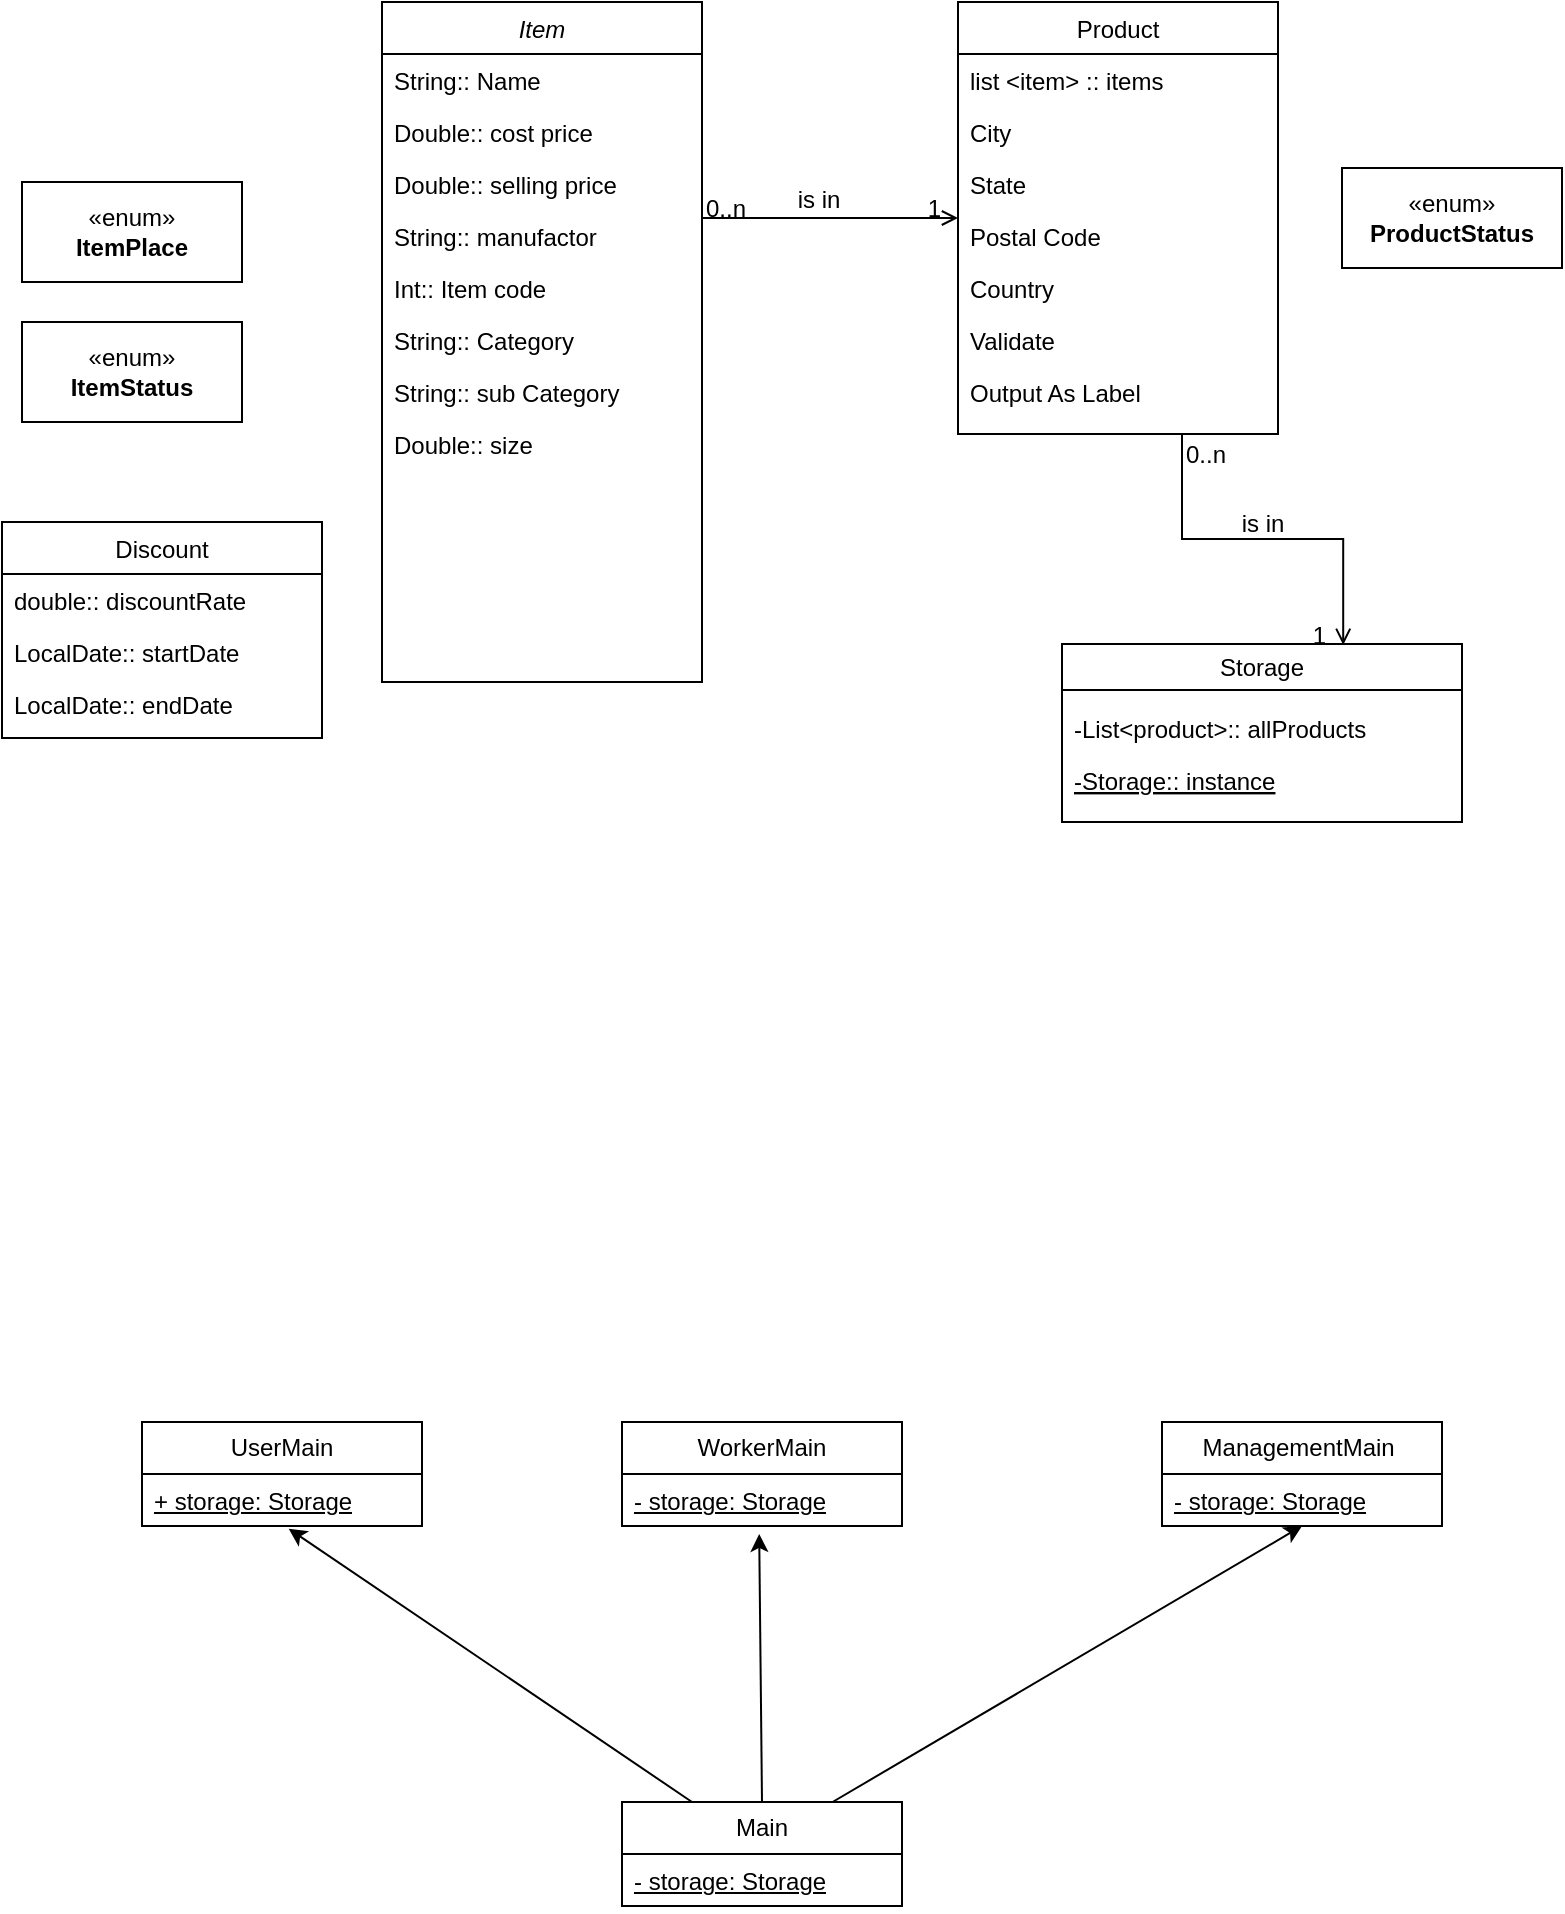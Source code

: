 <mxfile version="24.4.13" type="github" pages="2">
  <diagram id="C5RBs43oDa-KdzZeNtuy" name="Page-1">
    <mxGraphModel dx="1248" dy="592" grid="1" gridSize="10" guides="1" tooltips="1" connect="1" arrows="1" fold="1" page="1" pageScale="1" pageWidth="827" pageHeight="1169" math="0" shadow="0">
      <root>
        <mxCell id="WIyWlLk6GJQsqaUBKTNV-0" />
        <mxCell id="WIyWlLk6GJQsqaUBKTNV-1" parent="WIyWlLk6GJQsqaUBKTNV-0" />
        <mxCell id="zkfFHV4jXpPFQw0GAbJ--0" value="Item" style="swimlane;fontStyle=2;align=center;verticalAlign=top;childLayout=stackLayout;horizontal=1;startSize=26;horizontalStack=0;resizeParent=1;resizeLast=0;collapsible=1;marginBottom=0;rounded=0;shadow=0;strokeWidth=1;" parent="WIyWlLk6GJQsqaUBKTNV-1" vertex="1">
          <mxGeometry x="220" y="120" width="160" height="340" as="geometry">
            <mxRectangle x="230" y="140" width="160" height="26" as="alternateBounds" />
          </mxGeometry>
        </mxCell>
        <mxCell id="zkfFHV4jXpPFQw0GAbJ--1" value="String:: Name" style="text;align=left;verticalAlign=top;spacingLeft=4;spacingRight=4;overflow=hidden;rotatable=0;points=[[0,0.5],[1,0.5]];portConstraint=eastwest;" parent="zkfFHV4jXpPFQw0GAbJ--0" vertex="1">
          <mxGeometry y="26" width="160" height="26" as="geometry" />
        </mxCell>
        <mxCell id="zkfFHV4jXpPFQw0GAbJ--2" value="Double:: cost price" style="text;align=left;verticalAlign=top;spacingLeft=4;spacingRight=4;overflow=hidden;rotatable=0;points=[[0,0.5],[1,0.5]];portConstraint=eastwest;rounded=0;shadow=0;html=0;" parent="zkfFHV4jXpPFQw0GAbJ--0" vertex="1">
          <mxGeometry y="52" width="160" height="26" as="geometry" />
        </mxCell>
        <mxCell id="zkfFHV4jXpPFQw0GAbJ--3" value="Double:: selling price" style="text;align=left;verticalAlign=top;spacingLeft=4;spacingRight=4;overflow=hidden;rotatable=0;points=[[0,0.5],[1,0.5]];portConstraint=eastwest;rounded=0;shadow=0;html=0;" parent="zkfFHV4jXpPFQw0GAbJ--0" vertex="1">
          <mxGeometry y="78" width="160" height="26" as="geometry" />
        </mxCell>
        <mxCell id="8FeLKsEoAM3daVIj0sO9-1" value="String:: manufactor" style="text;align=left;verticalAlign=top;spacingLeft=4;spacingRight=4;overflow=hidden;rotatable=0;points=[[0,0.5],[1,0.5]];portConstraint=eastwest;rounded=0;shadow=0;html=0;" parent="zkfFHV4jXpPFQw0GAbJ--0" vertex="1">
          <mxGeometry y="104" width="160" height="26" as="geometry" />
        </mxCell>
        <mxCell id="8FeLKsEoAM3daVIj0sO9-3" value="Int:: Item code" style="text;align=left;verticalAlign=top;spacingLeft=4;spacingRight=4;overflow=hidden;rotatable=0;points=[[0,0.5],[1,0.5]];portConstraint=eastwest;rounded=0;shadow=0;html=0;" parent="zkfFHV4jXpPFQw0GAbJ--0" vertex="1">
          <mxGeometry y="130" width="160" height="26" as="geometry" />
        </mxCell>
        <mxCell id="8FeLKsEoAM3daVIj0sO9-4" value="String:: Category" style="text;align=left;verticalAlign=top;spacingLeft=4;spacingRight=4;overflow=hidden;rotatable=0;points=[[0,0.5],[1,0.5]];portConstraint=eastwest;rounded=0;shadow=0;html=0;" parent="zkfFHV4jXpPFQw0GAbJ--0" vertex="1">
          <mxGeometry y="156" width="160" height="26" as="geometry" />
        </mxCell>
        <mxCell id="8FeLKsEoAM3daVIj0sO9-7" value="String:: sub Category" style="text;align=left;verticalAlign=top;spacingLeft=4;spacingRight=4;overflow=hidden;rotatable=0;points=[[0,0.5],[1,0.5]];portConstraint=eastwest;rounded=0;shadow=0;html=0;" parent="zkfFHV4jXpPFQw0GAbJ--0" vertex="1">
          <mxGeometry y="182" width="160" height="26" as="geometry" />
        </mxCell>
        <mxCell id="8FeLKsEoAM3daVIj0sO9-5" value="Double:: size" style="text;align=left;verticalAlign=top;spacingLeft=4;spacingRight=4;overflow=hidden;rotatable=0;points=[[0,0.5],[1,0.5]];portConstraint=eastwest;rounded=0;shadow=0;html=0;" parent="zkfFHV4jXpPFQw0GAbJ--0" vertex="1">
          <mxGeometry y="208" width="160" height="26" as="geometry" />
        </mxCell>
        <mxCell id="zkfFHV4jXpPFQw0GAbJ--6" value="Discount" style="swimlane;fontStyle=0;align=center;verticalAlign=top;childLayout=stackLayout;horizontal=1;startSize=26;horizontalStack=0;resizeParent=1;resizeLast=0;collapsible=1;marginBottom=0;rounded=0;shadow=0;strokeWidth=1;" parent="WIyWlLk6GJQsqaUBKTNV-1" vertex="1">
          <mxGeometry x="30" y="380" width="160" height="108" as="geometry">
            <mxRectangle x="130" y="380" width="160" height="26" as="alternateBounds" />
          </mxGeometry>
        </mxCell>
        <mxCell id="zkfFHV4jXpPFQw0GAbJ--7" value="double:: discountRate" style="text;align=left;verticalAlign=top;spacingLeft=4;spacingRight=4;overflow=hidden;rotatable=0;points=[[0,0.5],[1,0.5]];portConstraint=eastwest;" parent="zkfFHV4jXpPFQw0GAbJ--6" vertex="1">
          <mxGeometry y="26" width="160" height="26" as="geometry" />
        </mxCell>
        <mxCell id="zkfFHV4jXpPFQw0GAbJ--8" value="LocalDate:: startDate" style="text;align=left;verticalAlign=top;spacingLeft=4;spacingRight=4;overflow=hidden;rotatable=0;points=[[0,0.5],[1,0.5]];portConstraint=eastwest;rounded=0;shadow=0;html=0;" parent="zkfFHV4jXpPFQw0GAbJ--6" vertex="1">
          <mxGeometry y="52" width="160" height="26" as="geometry" />
        </mxCell>
        <mxCell id="zkfFHV4jXpPFQw0GAbJ--10" value="LocalDate:: endDate" style="text;align=left;verticalAlign=top;spacingLeft=4;spacingRight=4;overflow=hidden;rotatable=0;points=[[0,0.5],[1,0.5]];portConstraint=eastwest;fontStyle=0" parent="zkfFHV4jXpPFQw0GAbJ--6" vertex="1">
          <mxGeometry y="78" width="160" height="26" as="geometry" />
        </mxCell>
        <mxCell id="zkfFHV4jXpPFQw0GAbJ--17" value="Product" style="swimlane;fontStyle=0;align=center;verticalAlign=top;childLayout=stackLayout;horizontal=1;startSize=26;horizontalStack=0;resizeParent=1;resizeLast=0;collapsible=1;marginBottom=0;rounded=0;shadow=0;strokeWidth=1;" parent="WIyWlLk6GJQsqaUBKTNV-1" vertex="1">
          <mxGeometry x="508" y="120" width="160" height="216" as="geometry">
            <mxRectangle x="550" y="140" width="160" height="26" as="alternateBounds" />
          </mxGeometry>
        </mxCell>
        <mxCell id="zkfFHV4jXpPFQw0GAbJ--18" value="list &lt;item&gt; :: items " style="text;align=left;verticalAlign=top;spacingLeft=4;spacingRight=4;overflow=hidden;rotatable=0;points=[[0,0.5],[1,0.5]];portConstraint=eastwest;" parent="zkfFHV4jXpPFQw0GAbJ--17" vertex="1">
          <mxGeometry y="26" width="160" height="26" as="geometry" />
        </mxCell>
        <mxCell id="zkfFHV4jXpPFQw0GAbJ--19" value="City" style="text;align=left;verticalAlign=top;spacingLeft=4;spacingRight=4;overflow=hidden;rotatable=0;points=[[0,0.5],[1,0.5]];portConstraint=eastwest;rounded=0;shadow=0;html=0;" parent="zkfFHV4jXpPFQw0GAbJ--17" vertex="1">
          <mxGeometry y="52" width="160" height="26" as="geometry" />
        </mxCell>
        <mxCell id="zkfFHV4jXpPFQw0GAbJ--20" value="State" style="text;align=left;verticalAlign=top;spacingLeft=4;spacingRight=4;overflow=hidden;rotatable=0;points=[[0,0.5],[1,0.5]];portConstraint=eastwest;rounded=0;shadow=0;html=0;" parent="zkfFHV4jXpPFQw0GAbJ--17" vertex="1">
          <mxGeometry y="78" width="160" height="26" as="geometry" />
        </mxCell>
        <mxCell id="zkfFHV4jXpPFQw0GAbJ--21" value="Postal Code" style="text;align=left;verticalAlign=top;spacingLeft=4;spacingRight=4;overflow=hidden;rotatable=0;points=[[0,0.5],[1,0.5]];portConstraint=eastwest;rounded=0;shadow=0;html=0;" parent="zkfFHV4jXpPFQw0GAbJ--17" vertex="1">
          <mxGeometry y="104" width="160" height="26" as="geometry" />
        </mxCell>
        <mxCell id="zkfFHV4jXpPFQw0GAbJ--22" value="Country" style="text;align=left;verticalAlign=top;spacingLeft=4;spacingRight=4;overflow=hidden;rotatable=0;points=[[0,0.5],[1,0.5]];portConstraint=eastwest;rounded=0;shadow=0;html=0;" parent="zkfFHV4jXpPFQw0GAbJ--17" vertex="1">
          <mxGeometry y="130" width="160" height="26" as="geometry" />
        </mxCell>
        <mxCell id="zkfFHV4jXpPFQw0GAbJ--24" value="Validate" style="text;align=left;verticalAlign=top;spacingLeft=4;spacingRight=4;overflow=hidden;rotatable=0;points=[[0,0.5],[1,0.5]];portConstraint=eastwest;" parent="zkfFHV4jXpPFQw0GAbJ--17" vertex="1">
          <mxGeometry y="156" width="160" height="26" as="geometry" />
        </mxCell>
        <mxCell id="zkfFHV4jXpPFQw0GAbJ--25" value="Output As Label" style="text;align=left;verticalAlign=top;spacingLeft=4;spacingRight=4;overflow=hidden;rotatable=0;points=[[0,0.5],[1,0.5]];portConstraint=eastwest;" parent="zkfFHV4jXpPFQw0GAbJ--17" vertex="1">
          <mxGeometry y="182" width="160" height="26" as="geometry" />
        </mxCell>
        <mxCell id="zkfFHV4jXpPFQw0GAbJ--26" value="" style="endArrow=open;shadow=0;strokeWidth=1;rounded=0;curved=0;endFill=1;edgeStyle=elbowEdgeStyle;elbow=vertical;" parent="WIyWlLk6GJQsqaUBKTNV-1" source="zkfFHV4jXpPFQw0GAbJ--0" target="zkfFHV4jXpPFQw0GAbJ--17" edge="1">
          <mxGeometry x="0.5" y="41" relative="1" as="geometry">
            <mxPoint x="380" y="192" as="sourcePoint" />
            <mxPoint x="540" y="192" as="targetPoint" />
            <mxPoint x="-40" y="32" as="offset" />
          </mxGeometry>
        </mxCell>
        <mxCell id="zkfFHV4jXpPFQw0GAbJ--27" value="0..n" style="resizable=0;align=left;verticalAlign=bottom;labelBackgroundColor=none;fontSize=12;" parent="zkfFHV4jXpPFQw0GAbJ--26" connectable="0" vertex="1">
          <mxGeometry x="-1" relative="1" as="geometry">
            <mxPoint y="4" as="offset" />
          </mxGeometry>
        </mxCell>
        <mxCell id="zkfFHV4jXpPFQw0GAbJ--28" value="1" style="resizable=0;align=right;verticalAlign=bottom;labelBackgroundColor=none;fontSize=12;" parent="zkfFHV4jXpPFQw0GAbJ--26" connectable="0" vertex="1">
          <mxGeometry x="1" relative="1" as="geometry">
            <mxPoint x="-7" y="4" as="offset" />
          </mxGeometry>
        </mxCell>
        <mxCell id="zkfFHV4jXpPFQw0GAbJ--29" value="is in" style="text;html=1;resizable=0;points=[];;align=center;verticalAlign=middle;labelBackgroundColor=none;rounded=0;shadow=0;strokeWidth=1;fontSize=12;" parent="zkfFHV4jXpPFQw0GAbJ--26" vertex="1" connectable="0">
          <mxGeometry x="0.5" y="49" relative="1" as="geometry">
            <mxPoint x="-38" y="40" as="offset" />
          </mxGeometry>
        </mxCell>
        <mxCell id="3jX1HtjLIPJbaOCb-IuX-0" value="&lt;span style=&quot;font-weight: normal;&quot;&gt;Storage&lt;/span&gt;" style="swimlane;whiteSpace=wrap;html=1;" parent="WIyWlLk6GJQsqaUBKTNV-1" vertex="1">
          <mxGeometry x="560" y="441" width="200" height="89" as="geometry" />
        </mxCell>
        <mxCell id="_rY0jzYnKxN5MCPUMpiF-1" value="-List&lt;product&gt;:: allProducts" style="text;align=left;verticalAlign=top;spacingLeft=4;spacingRight=4;overflow=hidden;rotatable=0;points=[[0,0.5],[1,0.5]];portConstraint=eastwest;rounded=0;shadow=0;html=0;" vertex="1" parent="3jX1HtjLIPJbaOCb-IuX-0">
          <mxGeometry y="29" width="160" height="26" as="geometry" />
        </mxCell>
        <mxCell id="_rY0jzYnKxN5MCPUMpiF-2" value="-Storage:: instance" style="text;align=left;verticalAlign=top;spacingLeft=4;spacingRight=4;overflow=hidden;rotatable=0;points=[[0,0.5],[1,0.5]];portConstraint=eastwest;rounded=0;shadow=0;html=0;fontStyle=4" vertex="1" parent="3jX1HtjLIPJbaOCb-IuX-0">
          <mxGeometry y="55" width="160" height="26" as="geometry" />
        </mxCell>
        <mxCell id="3jX1HtjLIPJbaOCb-IuX-2" value="" style="endArrow=open;shadow=0;strokeWidth=1;rounded=0;curved=0;endFill=1;edgeStyle=elbowEdgeStyle;elbow=vertical;entryX=0.703;entryY=0.005;entryDx=0;entryDy=0;entryPerimeter=0;" parent="WIyWlLk6GJQsqaUBKTNV-1" target="3jX1HtjLIPJbaOCb-IuX-0" edge="1">
          <mxGeometry x="0.5" y="41" relative="1" as="geometry">
            <mxPoint x="620" y="336" as="sourcePoint" />
            <mxPoint x="748" y="336" as="targetPoint" />
            <mxPoint x="-40" y="32" as="offset" />
          </mxGeometry>
        </mxCell>
        <mxCell id="3jX1HtjLIPJbaOCb-IuX-3" value="0..n" style="resizable=0;align=left;verticalAlign=bottom;labelBackgroundColor=none;fontSize=12;" parent="3jX1HtjLIPJbaOCb-IuX-2" connectable="0" vertex="1">
          <mxGeometry x="-1" relative="1" as="geometry">
            <mxPoint y="19" as="offset" />
          </mxGeometry>
        </mxCell>
        <mxCell id="3jX1HtjLIPJbaOCb-IuX-4" value="1" style="resizable=0;align=right;verticalAlign=bottom;labelBackgroundColor=none;fontSize=12;" parent="3jX1HtjLIPJbaOCb-IuX-2" connectable="0" vertex="1">
          <mxGeometry x="1" relative="1" as="geometry">
            <mxPoint x="-7" y="4" as="offset" />
          </mxGeometry>
        </mxCell>
        <mxCell id="3jX1HtjLIPJbaOCb-IuX-5" value="is in" style="text;html=1;resizable=0;points=[];;align=center;verticalAlign=middle;labelBackgroundColor=none;rounded=0;shadow=0;strokeWidth=1;fontSize=12;" parent="3jX1HtjLIPJbaOCb-IuX-2" vertex="1" connectable="0">
          <mxGeometry x="0.5" y="49" relative="1" as="geometry">
            <mxPoint x="-90" y="-14" as="offset" />
          </mxGeometry>
        </mxCell>
        <mxCell id="3jX1HtjLIPJbaOCb-IuX-6" value="«enum»&lt;br&gt;&lt;b&gt;ItemStatus&lt;/b&gt;" style="html=1;whiteSpace=wrap;" parent="WIyWlLk6GJQsqaUBKTNV-1" vertex="1">
          <mxGeometry x="40" y="280" width="110" height="50" as="geometry" />
        </mxCell>
        <mxCell id="3jX1HtjLIPJbaOCb-IuX-7" value="«enum»&lt;br&gt;&lt;b&gt;ItemPlace&lt;/b&gt;" style="html=1;whiteSpace=wrap;" parent="WIyWlLk6GJQsqaUBKTNV-1" vertex="1">
          <mxGeometry x="40" y="210" width="110" height="50" as="geometry" />
        </mxCell>
        <mxCell id="3jX1HtjLIPJbaOCb-IuX-8" value="«enum»&lt;br&gt;&lt;b&gt;ProductStatus&lt;/b&gt;" style="html=1;whiteSpace=wrap;" parent="WIyWlLk6GJQsqaUBKTNV-1" vertex="1">
          <mxGeometry x="700" y="203" width="110" height="50" as="geometry" />
        </mxCell>
        <mxCell id="3jX1HtjLIPJbaOCb-IuX-10" value="UserMain" style="swimlane;fontStyle=0;childLayout=stackLayout;horizontal=1;startSize=26;fillColor=none;horizontalStack=0;resizeParent=1;resizeParentMax=0;resizeLast=0;collapsible=1;marginBottom=0;whiteSpace=wrap;html=1;" parent="WIyWlLk6GJQsqaUBKTNV-1" vertex="1">
          <mxGeometry x="100" y="830" width="140" height="52" as="geometry" />
        </mxCell>
        <mxCell id="3jX1HtjLIPJbaOCb-IuX-11" value="&lt;u&gt;+ storage: Storage&lt;/u&gt;" style="text;strokeColor=none;fillColor=none;align=left;verticalAlign=top;spacingLeft=4;spacingRight=4;overflow=hidden;rotatable=0;points=[[0,0.5],[1,0.5]];portConstraint=eastwest;whiteSpace=wrap;html=1;" parent="3jX1HtjLIPJbaOCb-IuX-10" vertex="1">
          <mxGeometry y="26" width="140" height="26" as="geometry" />
        </mxCell>
        <mxCell id="3jX1HtjLIPJbaOCb-IuX-14" value="WorkerMain" style="swimlane;fontStyle=0;childLayout=stackLayout;horizontal=1;startSize=26;fillColor=none;horizontalStack=0;resizeParent=1;resizeParentMax=0;resizeLast=0;collapsible=1;marginBottom=0;whiteSpace=wrap;html=1;" parent="WIyWlLk6GJQsqaUBKTNV-1" vertex="1">
          <mxGeometry x="340" y="830" width="140" height="52" as="geometry" />
        </mxCell>
        <mxCell id="3jX1HtjLIPJbaOCb-IuX-15" value="&lt;u&gt;- storage: Storage&lt;/u&gt;" style="text;strokeColor=none;fillColor=none;align=left;verticalAlign=top;spacingLeft=4;spacingRight=4;overflow=hidden;rotatable=0;points=[[0,0.5],[1,0.5]];portConstraint=eastwest;whiteSpace=wrap;html=1;" parent="3jX1HtjLIPJbaOCb-IuX-14" vertex="1">
          <mxGeometry y="26" width="140" height="26" as="geometry" />
        </mxCell>
        <mxCell id="3jX1HtjLIPJbaOCb-IuX-18" value="ManagementMain&amp;nbsp;" style="swimlane;fontStyle=0;childLayout=stackLayout;horizontal=1;startSize=26;fillColor=none;horizontalStack=0;resizeParent=1;resizeParentMax=0;resizeLast=0;collapsible=1;marginBottom=0;whiteSpace=wrap;html=1;" parent="WIyWlLk6GJQsqaUBKTNV-1" vertex="1">
          <mxGeometry x="610" y="830" width="140" height="52" as="geometry" />
        </mxCell>
        <mxCell id="3jX1HtjLIPJbaOCb-IuX-19" value="&lt;u&gt;- storage: Storage&lt;/u&gt;" style="text;strokeColor=none;fillColor=none;align=left;verticalAlign=top;spacingLeft=4;spacingRight=4;overflow=hidden;rotatable=0;points=[[0,0.5],[1,0.5]];portConstraint=eastwest;whiteSpace=wrap;html=1;" parent="3jX1HtjLIPJbaOCb-IuX-18" vertex="1">
          <mxGeometry y="26" width="140" height="26" as="geometry" />
        </mxCell>
        <mxCell id="3jX1HtjLIPJbaOCb-IuX-23" value="Main" style="swimlane;fontStyle=0;childLayout=stackLayout;horizontal=1;startSize=26;fillColor=none;horizontalStack=0;resizeParent=1;resizeParentMax=0;resizeLast=0;collapsible=1;marginBottom=0;whiteSpace=wrap;html=1;" parent="WIyWlLk6GJQsqaUBKTNV-1" vertex="1">
          <mxGeometry x="340" y="1020" width="140" height="52" as="geometry" />
        </mxCell>
        <mxCell id="3jX1HtjLIPJbaOCb-IuX-24" value="&lt;u&gt;- storage: Storage&lt;/u&gt;" style="text;strokeColor=none;fillColor=none;align=left;verticalAlign=top;spacingLeft=4;spacingRight=4;overflow=hidden;rotatable=0;points=[[0,0.5],[1,0.5]];portConstraint=eastwest;whiteSpace=wrap;html=1;" parent="3jX1HtjLIPJbaOCb-IuX-23" vertex="1">
          <mxGeometry y="26" width="140" height="26" as="geometry" />
        </mxCell>
        <mxCell id="3jX1HtjLIPJbaOCb-IuX-27" value="" style="endArrow=classic;html=1;rounded=0;exitX=0.5;exitY=0;exitDx=0;exitDy=0;entryX=0.49;entryY=0.923;entryDx=0;entryDy=0;entryPerimeter=0;" parent="WIyWlLk6GJQsqaUBKTNV-1" source="3jX1HtjLIPJbaOCb-IuX-23" edge="1">
          <mxGeometry width="50" height="50" relative="1" as="geometry">
            <mxPoint x="400" y="870" as="sourcePoint" />
            <mxPoint x="408.6" y="885.998" as="targetPoint" />
          </mxGeometry>
        </mxCell>
        <mxCell id="3jX1HtjLIPJbaOCb-IuX-28" value="" style="endArrow=classic;html=1;rounded=0;exitX=0.25;exitY=0;exitDx=0;exitDy=0;entryX=0.524;entryY=1.051;entryDx=0;entryDy=0;entryPerimeter=0;" parent="WIyWlLk6GJQsqaUBKTNV-1" source="3jX1HtjLIPJbaOCb-IuX-23" target="3jX1HtjLIPJbaOCb-IuX-11" edge="1">
          <mxGeometry width="50" height="50" relative="1" as="geometry">
            <mxPoint x="170.7" y="1020" as="sourcePoint" />
            <mxPoint x="169.7" y="912" as="targetPoint" />
          </mxGeometry>
        </mxCell>
        <mxCell id="3jX1HtjLIPJbaOCb-IuX-29" value="" style="endArrow=classic;html=1;rounded=0;exitX=0.25;exitY=0;exitDx=0;exitDy=0;entryX=0.5;entryY=1;entryDx=0;entryDy=0;" parent="WIyWlLk6GJQsqaUBKTNV-1" target="3jX1HtjLIPJbaOCb-IuX-18" edge="1">
          <mxGeometry width="50" height="50" relative="1" as="geometry">
            <mxPoint x="445.3" y="1020" as="sourcePoint" />
            <mxPoint x="678.6" y="915.326" as="targetPoint" />
          </mxGeometry>
        </mxCell>
      </root>
    </mxGraphModel>
  </diagram>
  <diagram id="-p2T4X8e8RX_tb9OO1tH" name="Page-2">
    <mxGraphModel dx="1248" dy="-508" grid="1" gridSize="10" guides="1" tooltips="1" connect="1" arrows="1" fold="1" page="1" pageScale="1" pageWidth="850" pageHeight="1100" math="0" shadow="0">
      <root>
        <mxCell id="0" />
        <mxCell id="1" parent="0" />
        <UserObject label="package Classes;&lt;br&gt;&lt;br&gt;import java.util.HashMap;&lt;br&gt;&lt;br&gt;public class Product {&lt;br&gt;    private HashMap items;&lt;br&gt;    private int quantityInStore;&lt;br&gt;    private int quantityInWarehouse;&lt;br&gt;    private int minimumQuantityForAlert;&lt;br&gt;    private Discount discount;&lt;br&gt;    private String productName;&lt;br&gt;    private String category;&lt;br&gt;    private String sub_category;&lt;br&gt;    private ProductStatus status;&lt;br&gt;    private double size;&lt;br&gt;&lt;div&gt;&lt;br/&gt;&lt;/div&gt;" link="package Classes;&#xa;&#xa;import java.util.HashMap;&#xa;&#xa;public class Product {&#xa;    private HashMap items;&#xa;    private int quantityInStore;&#xa;    private int quantityInWarehouse;&#xa;    private int minimumQuantityForAlert;&#xa;    private Discount discount;&#xa;    private String productName;&#xa;    private String category;&#xa;    private String sub_category;&#xa;    private ProductStatus status;&#xa;    private double size;&#xa;&#xa;&#xa;    public Product(Item firstItem) {&#xa;        this.items = new HashMap&amp;lt;&amp;gt;();&#xa;        addItem(firstItem);&#xa;        productName=firstItem.getName();&#xa;        category=firstItem.getCategory();&#xa;        sub_category=firstItem.getSub_category();&#xa;        size=firstItem.getSize();&#xa;        status=ProductStatus.InStorage;&#xa;        quantityInStore=0;&#xa;        quantityInWarehouse=0;&#xa;    }&#xa;    public void set_minimum(int minimum){&#xa;        minimumQuantityForAlert=minimum;&#xa;    }&#xa;&#xa;    public HashMap getItems() {&#xa;        return items;&#xa;    }&#xa;&#xa;    public int getQuantityInStore() {&#xa;        return quantityInStore;&#xa;    }&#xa;&#xa;    public void addItem(Item new_item) {&#xa;        if (new_item != null &amp;amp;&amp;amp; !(items.containsKey(new_item.getItem_code()))) {&#xa;&#xa;            items.put(new_item.getItem_code(),new_item);&#xa;            if (new_item.getStored() == ItemPlace.Store)&#xa;                quantityInStore++;&#xa;            if (new_item.getStored() == ItemPlace.Warehouse)&#xa;                quantityInWarehouse++;&#xa;        }&#xa;&#xa;    }&#xa;    public void removeItem(Item item, ItemStatus Itemstatus) {&#xa;        if (item != null &amp;amp;&amp;amp; items.containsKey(item.getItem_code())) {&#xa;            item.setStatus(Itemstatus); // Change status to &quot;Removed&quot;&#xa;            // Update quantity and amounts in other classes accordingly&#xa;            if (item.getStored() == ItemPlace.Store) {&#xa;                quantityInStore--;&#xa;            } else if (item.getStored() == ItemPlace.Warehouse) {&#xa;                quantityInWarehouse--;&#xa;            }&#xa;        }&#xa;        check_quantity();&#xa;        if(getTotalQuantity()&amp;lt;=0){&#xa;            status=ProductStatus.NotinStorage;&#xa;        }&#xa;    }&#xa;&#xa;    public int getQuantityInWarehouse() {&#xa;        return quantityInWarehouse;&#xa;    }&#xa;&#xa;&#xa;    public int getMinimumQuantityForAlert() {&#xa;        return minimumQuantityForAlert;&#xa;    }&#xa;&#xa;    public int getTotalQuantity() {&#xa;        return quantityInStore + quantityInWarehouse;&#xa;    }&#xa;&#xa;&#xa;    public void applyDiscount(Discount new_discount) {&#xa;        if (new_discount.isDiscountActive()) {&#xa;            for (Item item : items.values()) {&#xa;                double discountedPrice = item.getCostPrice() * (1 - new_discount.getDiscountRate());&#xa;                item.setSellingPrice(discountedPrice);&#xa;            }&#xa;        }&#xa;    }&#xa;&#xa;&#xa;    public void check_quantity(){&#xa;        if (getTotalQuantity() &amp;lt; minimumQuantityForAlert) {&#xa;            System.out.println(&quot;Alert: The total quantity of product &#39;&quot; + productName + &quot;&#39; is below the minimum threshold. Current total quantity: &quot; + getTotalQuantity());&#xa;        }&#xa;    }&#xa;&#xa;    public String getCategory() {&#xa;        return category;&#xa;    }&#xa;&#xa;    public String getSubCategory() {&#xa;        return sub_category;&#xa;    }&#xa;&#xa;    public double getSize() {&#xa;        return size;&#xa;    }&#xa;&#xa;    public String getProductName() {&#xa;        return productName;&#xa;    }&#xa;&#xa;&#xa;    public Discount getDiscount() {&#xa;        return discount;&#xa;    }&#xa;&#xa;    public ProductStatus getStatus() {&#xa;        return status;&#xa;    }&#xa;}" id="Z_xMnSVpb8hNV6vIqgj2-1">
          <mxCell style="text;whiteSpace=wrap;html=1;" vertex="1" parent="1">
            <mxGeometry x="10" y="1140" width="430" height="250" as="geometry" />
          </mxCell>
        </UserObject>
        <UserObject label="package Classes;&#xa;&#xa;import java.util.ArrayList;&#xa;import java.util.List;&#xa;import java.util.stream.Collectors;&#xa;&#xa;public class Storage {&#xa;    private List allProducts;&#xa;    private static Storage instance;&#xa;&#xa;    public Storage() {&#xa;        allProducts = new ArrayList&amp;lt;&amp;gt;();&#xa;    }&#xa;    public static Storage getInstance() {&#xa;        if (instance == null) {&#xa;            instance = new Storage();&#xa;        }&#xa;        return instance;&#xa;    }&#xa;    public Product getProductByName(String name_product) {&#xa;        Product getproduct = null;&#xa;        for (Product product : allProducts) {&#xa;            if (product.getProductName().equals(name_product)) {&#xa;                getproduct = product;&#xa;            }&#xa;        }&#xa;        return getproduct;&#xa;    }&#xa;&#xa;    public void insertItem(Item newItem) {&#xa;        Product existingProduct = null;&#xa;        for (Product product : allProducts) {&#xa;            if (product.getCategory().equals(newItem.getCategory()) &amp;amp;&amp;amp;&#xa;                    product.getSubCategory().equals(newItem.getSub_category()) &amp;amp;&amp;amp;&#xa;                    product.getSize() == newItem.getSize()&amp;amp;&amp;amp;product.getProductName().equals(newItem.getItem_name()))&#xa;            {&#xa;                existingProduct = product;&#xa;                break;&#xa;            }&#xa;        }&#xa;&#xa;        if (existingProduct != null) {&#xa;            existingProduct.addItem(newItem);&#xa;        } else {&#xa;&#xa;            Product newProduct = new Product(newItem);&#xa;            newProduct.addItem(newItem);&#xa;            allProducts.add(newProduct);&#xa;        }&#xa;    }&#xa;     public boolean removeItem(String name_code, ItemStatus status) {&#xa;        for (Product product : allProducts) {&#xa;            Item item = product.getItems().get(name_code);&#xa;            if (item != null) {&#xa;                product.removeItem(item,status);&#xa;                return true;&#xa;            }&#xa;        }&#xa;         return false;&#xa;     }&#xa;&#xa;    public List getProductsBySubCategory(String subCategory) {&#xa;        return allProducts.stream()&#xa;                .filter(product -&amp;gt; product.getSubCategory().equalsIgnoreCase(subCategory))&#xa;                .collect(Collectors.toList());&#xa;    }&#xa;&#xa;    public List generateCategoryReport(String category) {&#xa;        return allProducts.stream()&#xa;                .filter(product -&amp;gt; product.getCategory().equalsIgnoreCase(category))&#xa;                .collect(Collectors.toList());&#xa;    }&#xa;&#xa;    public List generateExpiredProductsReport() {&#xa;        return allProducts.stream()&#xa;                .flatMap(product -&amp;gt; product.getItems().values().stream())  // שינוי כאן&#xa;                .filter(Item::isExpired)&#xa;                .collect(Collectors.toList());&#xa;    }&#xa;&#xa;    public List generateDefectiveProductsReport() {&#xa;        return allProducts.stream()&#xa;                .flatMap(product -&amp;gt; product.getItems().values().stream())  // שינוי כאן&#xa;                .filter(item -&amp;gt; item.getStatus() == ItemStatus.Defective)&#xa;                .collect(Collectors.toList());&#xa;    }&#xa;&#xa;    // Generate report for products below the minimum quantity&#xa;    public List generateBelowMinimumReport() {&#xa;        return allProducts.stream()&#xa;                .filter(product -&amp;gt; product.getTotalQuantity() &amp;lt; product.getMinimumQuantityForAlert())&#xa;                .collect(Collectors.toList());&#xa;    }&#xa;&#xa;    // Apply discount to specific category or products&#xa;    public void applyDiscountToCategory(String category, Discount discount) {&#xa;        for (Product product : allProducts) {&#xa;            if (product.getCategory().equalsIgnoreCase(category)) {&#xa;                product.applyDiscount(discount);&#xa;            }&#xa;        }&#xa;    }&#xa;&#xa;    public void applyDiscountToProduct(String productName, Discount discount) {&#xa;        for (Product product : allProducts) {&#xa;            if (product.getProductName().equalsIgnoreCase(productName)) {&#xa;                product.applyDiscount(discount);&#xa;            }&#xa;        }&#xa;    }&#xa;&#xa;    public List getAllProducts() {&#xa;        return allProducts;&#xa;    }&#xa;&#xa;    public List getProductsByCategory(String category) {&#xa;        return allProducts.stream()&#xa;                .filter(product -&amp;gt; product.getCategory().equalsIgnoreCase(category))&#xa;                .collect(Collectors.toList());&#xa;    }&#xa;&#xa;    public List getItemsByStatus(ItemStatus status) {&#xa;        List itemsByStatus = new ArrayList&amp;lt;&amp;gt;();&#xa;        for (Product product : allProducts) {&#xa;            for (Item item : product.getItems().values()) {&#xa;                if (item.getStatus() == status) {&#xa;                    itemsByStatus.add(item);&#xa;                }&#xa;            }&#xa;        }&#xa;        return itemsByStatus;&#xa;    }&#xa;&#xa;    public List getItemsByPlace(ItemPlace place) {&#xa;        List itemsByPlace = new ArrayList&amp;lt;&amp;gt;();&#xa;        for (Product product : allProducts) {&#xa;            for (Item item : product.getItems().values()) {&#xa;                if (item.getStored() == place) {&#xa;                    itemsByPlace.add(item);&#xa;                }&#xa;            }&#xa;        }&#xa;        return itemsByPlace;&#xa;    }&#xa;&#xa;    public Item getItemByCode(String itemCode) {&#xa;        for (Product product : allProducts) {&#xa;            for (Item item : product.getItems().values()) {&#xa;                if (item.getItem_code().equals(itemCode)) {&#xa;                    return item;&#xa;                }&#xa;            }&#xa;        }&#xa;        return null; // Item not found&#xa;    }&#xa;&#xa;    public int TotalQuantity() {&#xa;        int sum = 0;&#xa;        for (Product product : allProducts) {&#xa;            sum+=product.getTotalQuantity();&#xa;        }&#xa;        return sum;&#xa;    }&#xa;    public int TotalQuantityInStore() {&#xa;        int sum = 0;&#xa;        for (Product product : allProducts) {&#xa;            sum+=product.getQuantityInStore();&#xa;        }&#xa;        return sum;&#xa;    }&#xa;    public int TotalQuantityInWareHouse() {&#xa;        int sum = 0;&#xa;        for (Product product : allProducts) {&#xa;            sum+=product.getQuantityInWarehouse();&#xa;        }&#xa;        return sum;&#xa;    }&#xa;    public void setMinimumQuantityForProduct(String productName, int minimumQuantity) {&#xa;        Product product = getProductByName(productName);&#xa;        if (product != null) {&#xa;            product.set_minimum(minimumQuantity);&#xa;        } else {&#xa;            System.out.println(&quot;Product not found.&quot;);&#xa;        }&#xa;    }&#xa;&#xa;}" link="package Classes;&#xa;&#xa;import java.util.ArrayList;&#xa;import java.util.List;&#xa;import java.util.stream.Collectors;&#xa;&#xa;public class Storage {&#xa;    private List allProducts;&#xa;    private static Storage instance;&#xa;&#xa;    public Storage() {&#xa;        allProducts = new ArrayList&amp;lt;&amp;gt;();&#xa;    }&#xa;    public static Storage getInstance() {&#xa;        if (instance == null) {&#xa;            instance = new Storage();&#xa;        }&#xa;        return instance;&#xa;    }&#xa;    public Product getProductByName(String name_product) {&#xa;        Product getproduct = null;&#xa;        for (Product product : allProducts) {&#xa;            if (product.getProductName().equals(name_product)) {&#xa;                getproduct = product;&#xa;            }&#xa;        }&#xa;        return getproduct;&#xa;    }&#xa;&#xa;    public void insertItem(Item newItem) {&#xa;        Product existingProduct = null;&#xa;        for (Product product : allProducts) {&#xa;            if (product.getCategory().equals(newItem.getCategory()) &amp;amp;&amp;amp;&#xa;                    product.getSubCategory().equals(newItem.getSub_category()) &amp;amp;&amp;amp;&#xa;                    product.getSize() == newItem.getSize()&amp;amp;&amp;amp;product.getProductName().equals(newItem.getItem_name()))&#xa;            {&#xa;                existingProduct = product;&#xa;                break;&#xa;            }&#xa;        }&#xa;&#xa;        if (existingProduct != null) {&#xa;            existingProduct.addItem(newItem);&#xa;        } else {&#xa;&#xa;            Product newProduct = new Product(newItem);&#xa;            newProduct.addItem(newItem);&#xa;            allProducts.add(newProduct);&#xa;        }&#xa;    }&#xa;     public boolean removeItem(String name_code, ItemStatus status) {&#xa;        for (Product product : allProducts) {&#xa;            Item item = product.getItems().get(name_code);&#xa;            if (item != null) {&#xa;                product.removeItem(item,status);&#xa;                return true;&#xa;            }&#xa;        }&#xa;         return false;&#xa;     }&#xa;&#xa;    public List getProductsBySubCategory(String subCategory) {&#xa;        return allProducts.stream()&#xa;                .filter(product -&amp;gt; product.getSubCategory().equalsIgnoreCase(subCategory))&#xa;                .collect(Collectors.toList());&#xa;    }&#xa;&#xa;    public List generateCategoryReport(String category) {&#xa;        return allProducts.stream()&#xa;                .filter(product -&amp;gt; product.getCategory().equalsIgnoreCase(category))&#xa;                .collect(Collectors.toList());&#xa;    }&#xa;&#xa;    public List generateExpiredProductsReport() {&#xa;        return allProducts.stream()&#xa;                .flatMap(product -&amp;gt; product.getItems().values().stream())  // שינוי כאן&#xa;                .filter(Item::isExpired)&#xa;                .collect(Collectors.toList());&#xa;    }&#xa;&#xa;    public List generateDefectiveProductsReport() {&#xa;        return allProducts.stream()&#xa;                .flatMap(product -&amp;gt; product.getItems().values().stream())  // שינוי כאן&#xa;                .filter(item -&amp;gt; item.getStatus() == ItemStatus.Defective)&#xa;                .collect(Collectors.toList());&#xa;    }&#xa;&#xa;    // Generate report for products below the minimum quantity&#xa;    public List generateBelowMinimumReport() {&#xa;        return allProducts.stream()&#xa;                .filter(product -&amp;gt; product.getTotalQuantity() &amp;lt; product.getMinimumQuantityForAlert())&#xa;                .collect(Collectors.toList());&#xa;    }&#xa;&#xa;    // Apply discount to specific category or products&#xa;    public void applyDiscountToCategory(String category, Discount discount) {&#xa;        for (Product product : allProducts) {&#xa;            if (product.getCategory().equalsIgnoreCase(category)) {&#xa;                product.applyDiscount(discount);&#xa;            }&#xa;        }&#xa;    }&#xa;&#xa;    public void applyDiscountToProduct(String productName, Discount discount) {&#xa;        for (Product product : allProducts) {&#xa;            if (product.getProductName().equalsIgnoreCase(productName)) {&#xa;                product.applyDiscount(discount);&#xa;            }&#xa;        }&#xa;    }&#xa;&#xa;    public List getAllProducts() {&#xa;        return allProducts;&#xa;    }&#xa;&#xa;    public List getProductsByCategory(String category) {&#xa;        return allProducts.stream()&#xa;                .filter(product -&amp;gt; product.getCategory().equalsIgnoreCase(category))&#xa;                .collect(Collectors.toList());&#xa;    }&#xa;&#xa;    public List getItemsByStatus(ItemStatus status) {&#xa;        List itemsByStatus = new ArrayList&amp;lt;&amp;gt;();&#xa;        for (Product product : allProducts) {&#xa;            for (Item item : product.getItems().values()) {&#xa;                if (item.getStatus() == status) {&#xa;                    itemsByStatus.add(item);&#xa;                }&#xa;            }&#xa;        }&#xa;        return itemsByStatus;&#xa;    }&#xa;&#xa;    public List getItemsByPlace(ItemPlace place) {&#xa;        List itemsByPlace = new ArrayList&amp;lt;&amp;gt;();&#xa;        for (Product product : allProducts) {&#xa;            for (Item item : product.getItems().values()) {&#xa;                if (item.getStored() == place) {&#xa;                    itemsByPlace.add(item);&#xa;                }&#xa;            }&#xa;        }&#xa;        return itemsByPlace;&#xa;    }&#xa;&#xa;    public Item getItemByCode(String itemCode) {&#xa;        for (Product product : allProducts) {&#xa;            for (Item item : product.getItems().values()) {&#xa;                if (item.getItem_code().equals(itemCode)) {&#xa;                    return item;&#xa;                }&#xa;            }&#xa;        }&#xa;        return null; // Item not found&#xa;    }&#xa;&#xa;    public int TotalQuantity() {&#xa;        int sum = 0;&#xa;        for (Product product : allProducts) {&#xa;            sum+=product.getTotalQuantity();&#xa;        }&#xa;        return sum;&#xa;    }&#xa;    public int TotalQuantityInStore() {&#xa;        int sum = 0;&#xa;        for (Product product : allProducts) {&#xa;            sum+=product.getQuantityInStore();&#xa;        }&#xa;        return sum;&#xa;    }&#xa;    public int TotalQuantityInWareHouse() {&#xa;        int sum = 0;&#xa;        for (Product product : allProducts) {&#xa;            sum+=product.getQuantityInWarehouse();&#xa;        }&#xa;        return sum;&#xa;    }&#xa;    public void setMinimumQuantityForProduct(String productName, int minimumQuantity) {&#xa;        Product product = getProductByName(productName);&#xa;        if (product != null) {&#xa;            product.set_minimum(minimumQuantity);&#xa;        } else {&#xa;            System.out.println(&quot;Product not found.&quot;);&#xa;        }&#xa;    }&#xa;&#xa;}" id="Z_xMnSVpb8hNV6vIqgj2-2">
          <mxCell style="text;whiteSpace=wrap;html=1;" vertex="1" parent="1">
            <mxGeometry x="50" y="1430" width="560" height="2730" as="geometry" />
          </mxCell>
        </UserObject>
      </root>
    </mxGraphModel>
  </diagram>
</mxfile>
